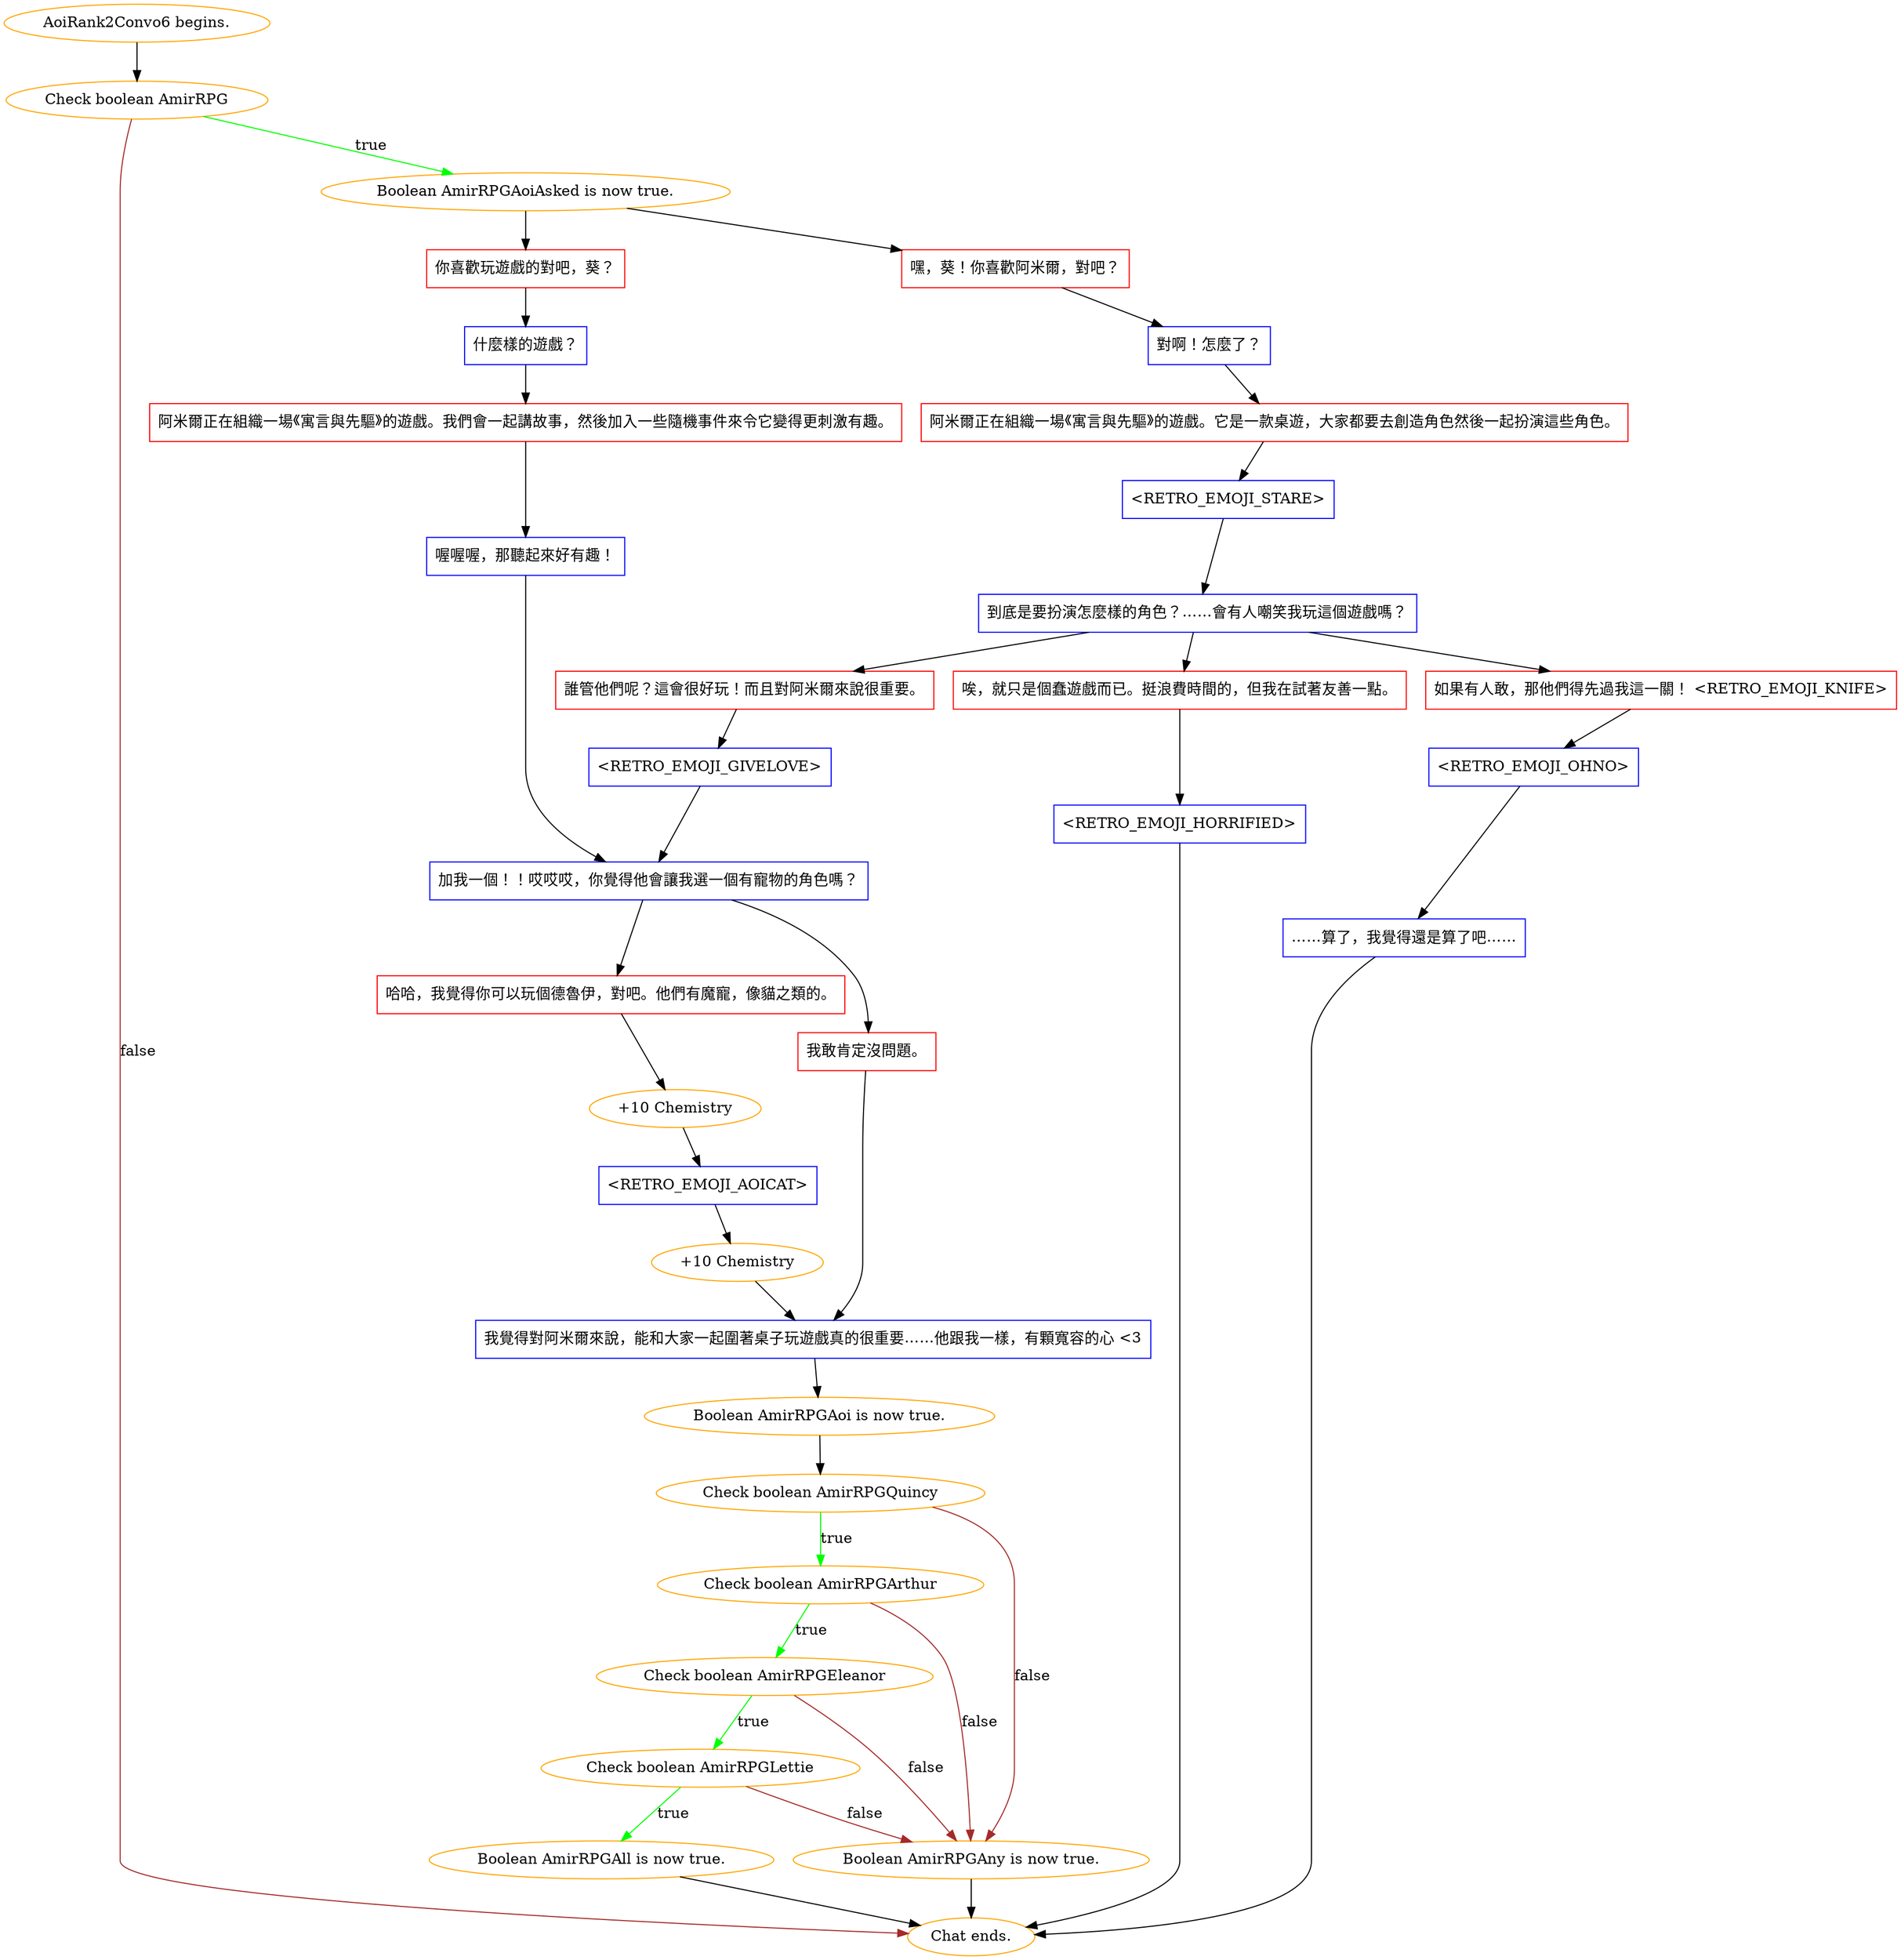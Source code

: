 digraph {
	"AoiRank2Convo6 begins." [color=orange];
		"AoiRank2Convo6 begins." -> j746431032;
	j746431032 [label="Check boolean AmirRPG",color=orange];
		j746431032 -> j683070349 [label=true,color=green];
		j746431032 -> "Chat ends." [label=false,color=brown];
	j683070349 [label="Boolean AmirRPGAoiAsked is now true.",color=orange];
		j683070349 -> j2592154227;
		j683070349 -> j4234533332;
	"Chat ends." [color=orange];
	j2592154227 [label="嘿，葵！你喜歡阿米爾，對吧？",shape=box,color=red];
		j2592154227 -> j3433362722;
	j4234533332 [label="你喜歡玩遊戲的對吧，葵？",shape=box,color=red];
		j4234533332 -> j2607006627;
	j3433362722 [label="對啊！怎麼了？",shape=box,color=blue];
		j3433362722 -> j2053555434;
	j2607006627 [label="什麼樣的遊戲？",shape=box,color=blue];
		j2607006627 -> j3859085173;
	j2053555434 [label="阿米爾正在組織一場《寓言與先驅》的遊戲。它是一款桌遊，大家都要去創造角色然後一起扮演這些角色。",shape=box,color=red];
		j2053555434 -> j1778389617;
	j3859085173 [label="阿米爾正在組織一場《寓言與先驅》的遊戲。我們會一起講故事，然後加入一些隨機事件來令它變得更刺激有趣。",shape=box,color=red];
		j3859085173 -> j2011595203;
	j1778389617 [label="<RETRO_EMOJI_STARE>",shape=box,color=blue];
		j1778389617 -> j3942873958;
	j2011595203 [label="喔喔喔，那聽起來好有趣！",shape=box,color=blue];
		j2011595203 -> j2045128980;
	j3942873958 [label="到底是要扮演怎麼樣的角色？……會有人嘲笑我玩這個遊戲嗎？",shape=box,color=blue];
		j3942873958 -> j4186690789;
		j3942873958 -> j1180812381;
		j3942873958 -> j2843324726;
	j2045128980 [label="加我一個！！哎哎哎，你覺得他會讓我選一個有寵物的角色嗎？",shape=box,color=blue];
		j2045128980 -> j917727039;
		j2045128980 -> j3314049083;
	j4186690789 [label="唉，就只是個蠢遊戲而已。挺浪費時間的，但我在試著友善一點。",shape=box,color=red];
		j4186690789 -> j1160114699;
	j1180812381 [label="如果有人敢，那他們得先過我這一關！ <RETRO_EMOJI_KNIFE>",shape=box,color=red];
		j1180812381 -> j184137314;
	j2843324726 [label="誰管他們呢？這會很好玩！而且對阿米爾來說很重要。",shape=box,color=red];
		j2843324726 -> j2196975944;
	j917727039 [label="哈哈，我覺得你可以玩個德魯伊，對吧。他們有魔寵，像貓之類的。",shape=box,color=red];
		j917727039 -> j2204692689;
	j3314049083 [label="我敢肯定沒問題。",shape=box,color=red];
		j3314049083 -> j3323789811;
	j1160114699 [label="<RETRO_EMOJI_HORRIFIED>",shape=box,color=blue];
		j1160114699 -> "Chat ends.";
	j184137314 [label="<RETRO_EMOJI_OHNO>",shape=box,color=blue];
		j184137314 -> j240918045;
	j2196975944 [label="<RETRO_EMOJI_GIVELOVE>",shape=box,color=blue];
		j2196975944 -> j2045128980;
	j2204692689 [label="+10 Chemistry",color=orange];
		j2204692689 -> j1735951724;
	j3323789811 [label="我覺得對阿米爾來說，能和大家一起圍著桌子玩遊戲真的很重要……他跟我一樣，有顆寬容的心 <3",shape=box,color=blue];
		j3323789811 -> j2733582503;
	j240918045 [label="……算了，我覺得還是算了吧……",shape=box,color=blue];
		j240918045 -> "Chat ends.";
	j1735951724 [label="<RETRO_EMOJI_AOICAT>",shape=box,color=blue];
		j1735951724 -> j2954612140;
	j2733582503 [label="Boolean AmirRPGAoi is now true.",color=orange];
		j2733582503 -> j235759563;
	j2954612140 [label="+10 Chemistry",color=orange];
		j2954612140 -> j3323789811;
	j235759563 [label="Check boolean AmirRPGQuincy",color=orange];
		j235759563 -> j4092888925 [label=true,color=green];
		j235759563 -> j1992773596 [label=false,color=brown];
	j4092888925 [label="Check boolean AmirRPGArthur",color=orange];
		j4092888925 -> j3988635441 [label=true,color=green];
		j4092888925 -> j1992773596 [label=false,color=brown];
	j1992773596 [label="Boolean AmirRPGAny is now true.",color=orange];
		j1992773596 -> "Chat ends.";
	j3988635441 [label="Check boolean AmirRPGEleanor",color=orange];
		j3988635441 -> j1570524431 [label=true,color=green];
		j3988635441 -> j1992773596 [label=false,color=brown];
	j1570524431 [label="Check boolean AmirRPGLettie",color=orange];
		j1570524431 -> j2677000302 [label=true,color=green];
		j1570524431 -> j1992773596 [label=false,color=brown];
	j2677000302 [label="Boolean AmirRPGAll is now true.",color=orange];
		j2677000302 -> "Chat ends.";
}